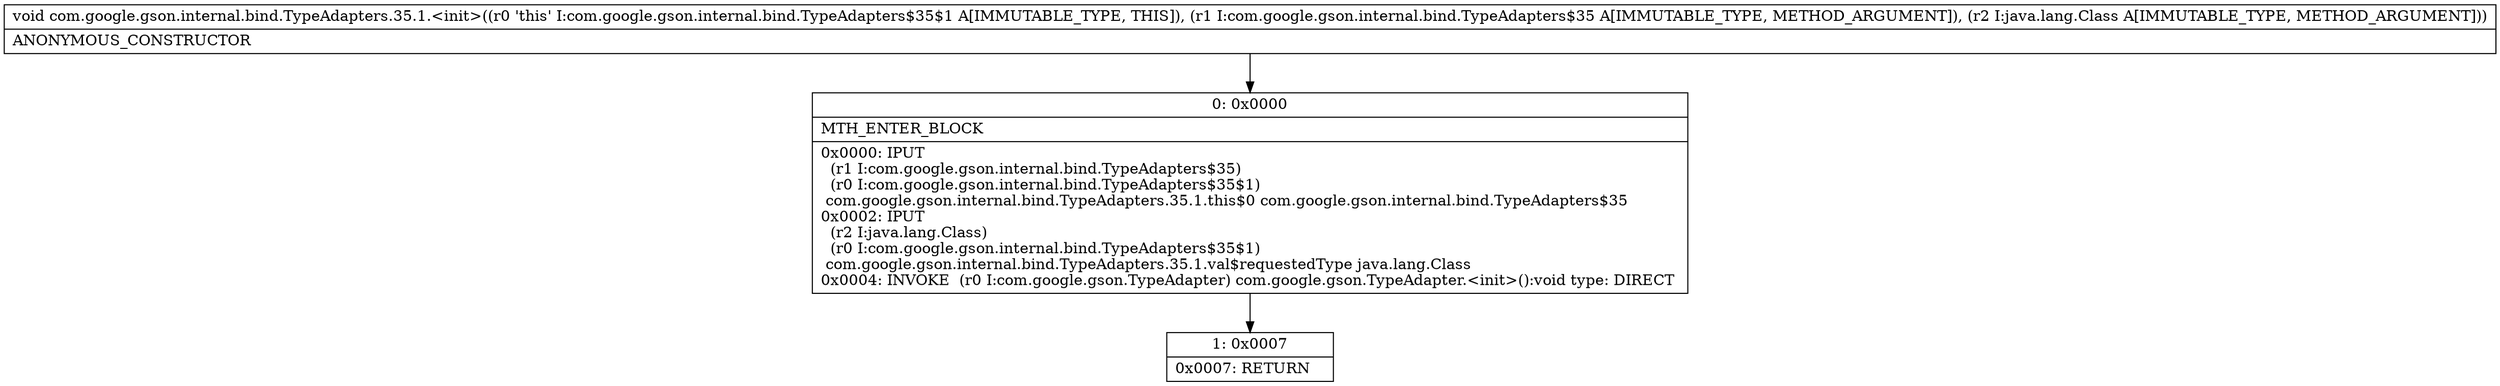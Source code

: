 digraph "CFG forcom.google.gson.internal.bind.TypeAdapters.35.1.\<init\>(Lcom\/google\/gson\/internal\/bind\/TypeAdapters$35;Ljava\/lang\/Class;)V" {
Node_0 [shape=record,label="{0\:\ 0x0000|MTH_ENTER_BLOCK\l|0x0000: IPUT  \l  (r1 I:com.google.gson.internal.bind.TypeAdapters$35)\l  (r0 I:com.google.gson.internal.bind.TypeAdapters$35$1)\l com.google.gson.internal.bind.TypeAdapters.35.1.this$0 com.google.gson.internal.bind.TypeAdapters$35 \l0x0002: IPUT  \l  (r2 I:java.lang.Class)\l  (r0 I:com.google.gson.internal.bind.TypeAdapters$35$1)\l com.google.gson.internal.bind.TypeAdapters.35.1.val$requestedType java.lang.Class \l0x0004: INVOKE  (r0 I:com.google.gson.TypeAdapter) com.google.gson.TypeAdapter.\<init\>():void type: DIRECT \l}"];
Node_1 [shape=record,label="{1\:\ 0x0007|0x0007: RETURN   \l}"];
MethodNode[shape=record,label="{void com.google.gson.internal.bind.TypeAdapters.35.1.\<init\>((r0 'this' I:com.google.gson.internal.bind.TypeAdapters$35$1 A[IMMUTABLE_TYPE, THIS]), (r1 I:com.google.gson.internal.bind.TypeAdapters$35 A[IMMUTABLE_TYPE, METHOD_ARGUMENT]), (r2 I:java.lang.Class A[IMMUTABLE_TYPE, METHOD_ARGUMENT]))  | ANONYMOUS_CONSTRUCTOR\l}"];
MethodNode -> Node_0;
Node_0 -> Node_1;
}

